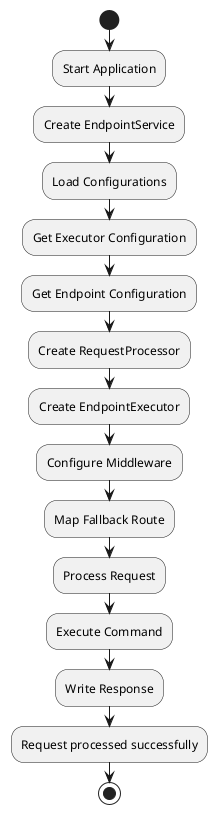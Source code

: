 @startuml
start
:Start Application;
:Create EndpointService;
:Load Configurations;
:Get Executor Configuration;
:Get Endpoint Configuration;
:Create RequestProcessor;
:Create EndpointExecutor;
:Configure Middleware;
:Map Fallback Route;
:Process Request;
:Execute Command;
:Write Response;
:Request processed successfully;
stop
@enduml

View Diagram: https://showme.redstarplugin.com/d/ALQxVejS